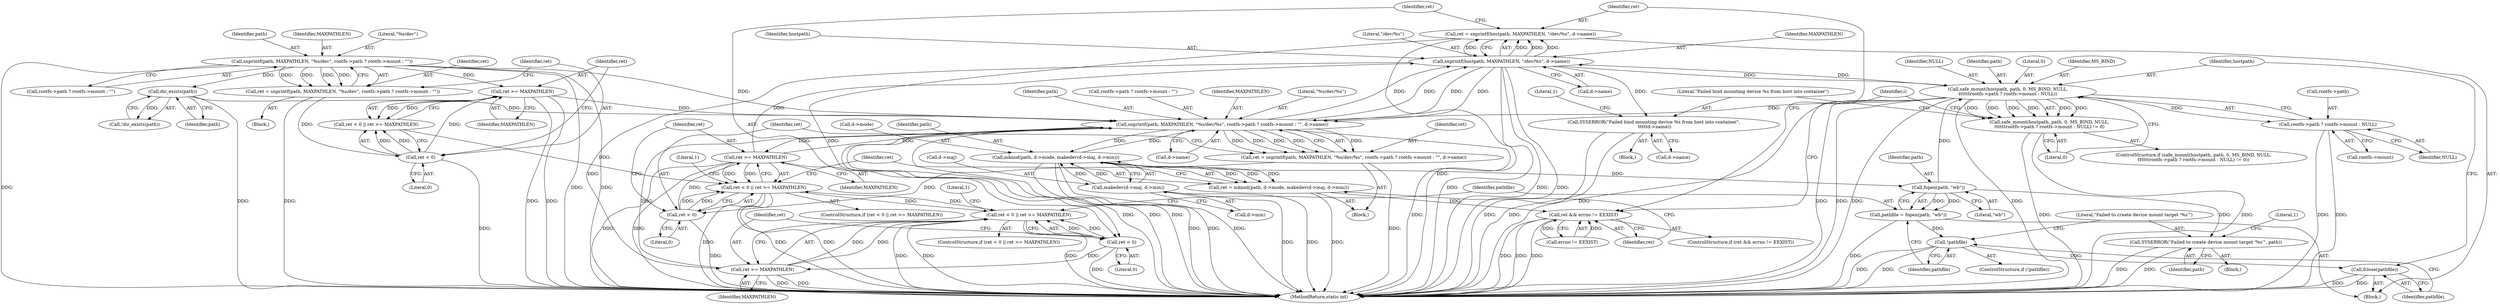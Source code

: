 digraph "0_lxc_592fd47a6245508b79fe6ac819fe6d3b2c1289be_1@API" {
"1000228" [label="(Call,ret = snprintf(hostpath, MAXPATHLEN, \"/dev/%s\", d->name))"];
"1000230" [label="(Call,snprintf(hostpath, MAXPATHLEN, \"/dev/%s\", d->name))"];
"1000267" [label="(Call,safe_mount(hostpath, path, 0, MS_BIND, NULL,\n\t\t\t\t\t\trootfs->path ? rootfs->mount : NULL))"];
"1000250" [label="(Call,fopen(path, \"wb\"))"];
"1000207" [label="(Call,mknod(path, d->mode, makedev(d->maj, d->min)))"];
"1000179" [label="(Call,snprintf(path, MAXPATHLEN, \"%s/dev/%s\", rootfs->path ? rootfs->mount : \"\", d->name))"];
"1000140" [label="(Call,dir_exists(path))"];
"1000112" [label="(Call,snprintf(path, MAXPATHLEN, \"%s/dev\", rootfs->path ? rootfs->mount : \"\"))"];
"1000199" [label="(Call,ret >= MAXPATHLEN)"];
"1000196" [label="(Call,ret < 0)"];
"1000177" [label="(Call,ret = snprintf(path, MAXPATHLEN, \"%s/dev/%s\", rootfs->path ? rootfs->mount : \"\", d->name))"];
"1000242" [label="(Call,ret >= MAXPATHLEN)"];
"1000239" [label="(Call,ret < 0)"];
"1000228" [label="(Call,ret = snprintf(hostpath, MAXPATHLEN, \"/dev/%s\", d->name))"];
"1000129" [label="(Call,ret >= MAXPATHLEN)"];
"1000126" [label="(Call,ret < 0)"];
"1000110" [label="(Call,ret = snprintf(path, MAXPATHLEN, \"%s/dev\", rootfs->path ? rootfs->mount : \"\"))"];
"1000212" [label="(Call,makedev(d->maj, d->min))"];
"1000238" [label="(Call,ret < 0 || ret >= MAXPATHLEN)"];
"1000195" [label="(Call,ret < 0 || ret >= MAXPATHLEN)"];
"1000266" [label="(Call,safe_mount(hostpath, path, 0, MS_BIND, NULL,\n\t\t\t\t\t\trootfs->path ? rootfs->mount : NULL) != 0)"];
"1000273" [label="(Call,rootfs->path ? rootfs->mount : NULL)"];
"1000283" [label="(Call,SYSERROR(\"Failed bind mounting device %s from host into container\",\n \t\t\t\t\td->name))"];
"1000205" [label="(Call,ret = mknod(path, d->mode, makedev(d->maj, d->min)))"];
"1000220" [label="(Call,ret && errno != EEXIST)"];
"1000248" [label="(Call,pathfile = fopen(path, \"wb\"))"];
"1000254" [label="(Call,!pathfile)"];
"1000263" [label="(Call,fclose(pathfile))"];
"1000257" [label="(Call,SYSERROR(\"Failed to create device mount target '%s'\", path))"];
"1000180" [label="(Identifier,path)"];
"1000141" [label="(Identifier,path)"];
"1000169" [label="(Block,)"];
"1000191" [label="(Call,d->name)"];
"1000233" [label="(Literal,\"/dev/%s\")"];
"1000177" [label="(Call,ret = snprintf(path, MAXPATHLEN, \"%s/dev/%s\", rootfs->path ? rootfs->mount : \"\", d->name))"];
"1000183" [label="(Call,rootfs->path ? rootfs->mount : \"\")"];
"1000140" [label="(Call,dir_exists(path))"];
"1000247" [label="(Literal,1)"];
"1000194" [label="(ControlStructure,if (ret < 0 || ret >= MAXPATHLEN))"];
"1000254" [label="(Call,!pathfile)"];
"1000253" [label="(ControlStructure,if (!pathfile))"];
"1000213" [label="(Call,d->maj)"];
"1000274" [label="(Call,rootfs->path)"];
"1000256" [label="(Block,)"];
"1000112" [label="(Call,snprintf(path, MAXPATHLEN, \"%s/dev\", rootfs->path ? rootfs->mount : \"\"))"];
"1000281" [label="(Literal,0)"];
"1000273" [label="(Call,rootfs->path ? rootfs->mount : NULL)"];
"1000212" [label="(Call,makedev(d->maj, d->min))"];
"1000197" [label="(Identifier,ret)"];
"1000269" [label="(Identifier,path)"];
"1000209" [label="(Call,d->mode)"];
"1000220" [label="(Call,ret && errno != EEXIST)"];
"1000277" [label="(Call,rootfs->mount)"];
"1000242" [label="(Call,ret >= MAXPATHLEN)"];
"1000234" [label="(Call,d->name)"];
"1000196" [label="(Call,ret < 0)"];
"1000127" [label="(Identifier,ret)"];
"1000208" [label="(Identifier,path)"];
"1000270" [label="(Literal,0)"];
"1000181" [label="(Identifier,MAXPATHLEN)"];
"1000128" [label="(Literal,0)"];
"1000206" [label="(Identifier,ret)"];
"1000267" [label="(Call,safe_mount(hostpath, path, 0, MS_BIND, NULL,\n\t\t\t\t\t\trootfs->path ? rootfs->mount : NULL))"];
"1000131" [label="(Identifier,MAXPATHLEN)"];
"1000280" [label="(Identifier,NULL)"];
"1000258" [label="(Literal,\"Failed to create device mount target '%s'\")"];
"1000111" [label="(Identifier,ret)"];
"1000284" [label="(Literal,\"Failed bind mounting device %s from host into container\")"];
"1000198" [label="(Literal,0)"];
"1000239" [label="(Call,ret < 0)"];
"1000250" [label="(Call,fopen(path, \"wb\"))"];
"1000265" [label="(ControlStructure,if (safe_mount(hostpath, path, 0, MS_BIND, NULL,\n\t\t\t\t\t\trootfs->path ? rootfs->mount : NULL) != 0))"];
"1000126" [label="(Call,ret < 0)"];
"1000232" [label="(Identifier,MAXPATHLEN)"];
"1000283" [label="(Call,SYSERROR(\"Failed bind mounting device %s from host into container\",\n \t\t\t\t\td->name))"];
"1000168" [label="(Identifier,i)"];
"1000230" [label="(Call,snprintf(hostpath, MAXPATHLEN, \"/dev/%s\", d->name))"];
"1000116" [label="(Call,rootfs->path ? rootfs->mount : \"\")"];
"1000263" [label="(Call,fclose(pathfile))"];
"1000251" [label="(Identifier,path)"];
"1000231" [label="(Identifier,hostpath)"];
"1000110" [label="(Call,ret = snprintf(path, MAXPATHLEN, \"%s/dev\", rootfs->path ? rootfs->mount : \"\"))"];
"1000244" [label="(Identifier,MAXPATHLEN)"];
"1000282" [label="(Block,)"];
"1000285" [label="(Call,d->name)"];
"1000130" [label="(Identifier,ret)"];
"1000248" [label="(Call,pathfile = fopen(path, \"wb\"))"];
"1000271" [label="(Identifier,MS_BIND)"];
"1000204" [label="(Literal,1)"];
"1000125" [label="(Call,ret < 0 || ret >= MAXPATHLEN)"];
"1000229" [label="(Identifier,ret)"];
"1000182" [label="(Literal,\"%s/dev/%s\")"];
"1000195" [label="(Call,ret < 0 || ret >= MAXPATHLEN)"];
"1000272" [label="(Identifier,NULL)"];
"1000238" [label="(Call,ret < 0 || ret >= MAXPATHLEN)"];
"1000113" [label="(Identifier,path)"];
"1000199" [label="(Call,ret >= MAXPATHLEN)"];
"1000237" [label="(ControlStructure,if (ret < 0 || ret >= MAXPATHLEN))"];
"1000240" [label="(Identifier,ret)"];
"1000219" [label="(ControlStructure,if (ret && errno != EEXIST))"];
"1000201" [label="(Identifier,MAXPATHLEN)"];
"1000249" [label="(Identifier,pathfile)"];
"1000222" [label="(Call,errno != EEXIST)"];
"1000266" [label="(Call,safe_mount(hostpath, path, 0, MS_BIND, NULL,\n\t\t\t\t\t\trootfs->path ? rootfs->mount : NULL) != 0)"];
"1000205" [label="(Call,ret = mknod(path, d->mode, makedev(d->maj, d->min)))"];
"1000216" [label="(Call,d->min)"];
"1000139" [label="(Call,!dir_exists(path))"];
"1000241" [label="(Literal,0)"];
"1000228" [label="(Call,ret = snprintf(hostpath, MAXPATHLEN, \"/dev/%s\", d->name))"];
"1000103" [label="(Block,)"];
"1000221" [label="(Identifier,ret)"];
"1000114" [label="(Identifier,MAXPATHLEN)"];
"1000243" [label="(Identifier,ret)"];
"1000257" [label="(Call,SYSERROR(\"Failed to create device mount target '%s'\", path))"];
"1000200" [label="(Identifier,ret)"];
"1000225" [label="(Block,)"];
"1000207" [label="(Call,mknod(path, d->mode, makedev(d->maj, d->min)))"];
"1000179" [label="(Call,snprintf(path, MAXPATHLEN, \"%s/dev/%s\", rootfs->path ? rootfs->mount : \"\", d->name))"];
"1000262" [label="(Literal,1)"];
"1000297" [label="(MethodReturn,static int)"];
"1000178" [label="(Identifier,ret)"];
"1000264" [label="(Identifier,pathfile)"];
"1000115" [label="(Literal,\"%s/dev\")"];
"1000129" [label="(Call,ret >= MAXPATHLEN)"];
"1000290" [label="(Literal,1)"];
"1000259" [label="(Identifier,path)"];
"1000268" [label="(Identifier,hostpath)"];
"1000252" [label="(Literal,\"wb\")"];
"1000255" [label="(Identifier,pathfile)"];
"1000228" -> "1000225"  [label="AST: "];
"1000228" -> "1000230"  [label="CFG: "];
"1000229" -> "1000228"  [label="AST: "];
"1000230" -> "1000228"  [label="AST: "];
"1000240" -> "1000228"  [label="CFG: "];
"1000228" -> "1000297"  [label="DDG: "];
"1000230" -> "1000228"  [label="DDG: "];
"1000230" -> "1000228"  [label="DDG: "];
"1000230" -> "1000228"  [label="DDG: "];
"1000230" -> "1000228"  [label="DDG: "];
"1000228" -> "1000239"  [label="DDG: "];
"1000230" -> "1000234"  [label="CFG: "];
"1000231" -> "1000230"  [label="AST: "];
"1000232" -> "1000230"  [label="AST: "];
"1000233" -> "1000230"  [label="AST: "];
"1000234" -> "1000230"  [label="AST: "];
"1000230" -> "1000297"  [label="DDG: "];
"1000230" -> "1000297"  [label="DDG: "];
"1000230" -> "1000297"  [label="DDG: "];
"1000230" -> "1000179"  [label="DDG: "];
"1000230" -> "1000179"  [label="DDG: "];
"1000267" -> "1000230"  [label="DDG: "];
"1000199" -> "1000230"  [label="DDG: "];
"1000179" -> "1000230"  [label="DDG: "];
"1000179" -> "1000230"  [label="DDG: "];
"1000230" -> "1000242"  [label="DDG: "];
"1000230" -> "1000267"  [label="DDG: "];
"1000230" -> "1000283"  [label="DDG: "];
"1000267" -> "1000266"  [label="AST: "];
"1000267" -> "1000273"  [label="CFG: "];
"1000268" -> "1000267"  [label="AST: "];
"1000269" -> "1000267"  [label="AST: "];
"1000270" -> "1000267"  [label="AST: "];
"1000271" -> "1000267"  [label="AST: "];
"1000272" -> "1000267"  [label="AST: "];
"1000273" -> "1000267"  [label="AST: "];
"1000281" -> "1000267"  [label="CFG: "];
"1000267" -> "1000297"  [label="DDG: "];
"1000267" -> "1000297"  [label="DDG: "];
"1000267" -> "1000297"  [label="DDG: "];
"1000267" -> "1000297"  [label="DDG: "];
"1000267" -> "1000297"  [label="DDG: "];
"1000267" -> "1000179"  [label="DDG: "];
"1000267" -> "1000266"  [label="DDG: "];
"1000267" -> "1000266"  [label="DDG: "];
"1000267" -> "1000266"  [label="DDG: "];
"1000267" -> "1000266"  [label="DDG: "];
"1000267" -> "1000266"  [label="DDG: "];
"1000267" -> "1000266"  [label="DDG: "];
"1000250" -> "1000267"  [label="DDG: "];
"1000267" -> "1000273"  [label="DDG: "];
"1000250" -> "1000248"  [label="AST: "];
"1000250" -> "1000252"  [label="CFG: "];
"1000251" -> "1000250"  [label="AST: "];
"1000252" -> "1000250"  [label="AST: "];
"1000248" -> "1000250"  [label="CFG: "];
"1000250" -> "1000248"  [label="DDG: "];
"1000250" -> "1000248"  [label="DDG: "];
"1000207" -> "1000250"  [label="DDG: "];
"1000250" -> "1000257"  [label="DDG: "];
"1000207" -> "1000205"  [label="AST: "];
"1000207" -> "1000212"  [label="CFG: "];
"1000208" -> "1000207"  [label="AST: "];
"1000209" -> "1000207"  [label="AST: "];
"1000212" -> "1000207"  [label="AST: "];
"1000205" -> "1000207"  [label="CFG: "];
"1000207" -> "1000297"  [label="DDG: "];
"1000207" -> "1000297"  [label="DDG: "];
"1000207" -> "1000297"  [label="DDG: "];
"1000207" -> "1000179"  [label="DDG: "];
"1000207" -> "1000205"  [label="DDG: "];
"1000207" -> "1000205"  [label="DDG: "];
"1000207" -> "1000205"  [label="DDG: "];
"1000179" -> "1000207"  [label="DDG: "];
"1000212" -> "1000207"  [label="DDG: "];
"1000212" -> "1000207"  [label="DDG: "];
"1000179" -> "1000177"  [label="AST: "];
"1000179" -> "1000191"  [label="CFG: "];
"1000180" -> "1000179"  [label="AST: "];
"1000181" -> "1000179"  [label="AST: "];
"1000182" -> "1000179"  [label="AST: "];
"1000183" -> "1000179"  [label="AST: "];
"1000191" -> "1000179"  [label="AST: "];
"1000177" -> "1000179"  [label="CFG: "];
"1000179" -> "1000297"  [label="DDG: "];
"1000179" -> "1000297"  [label="DDG: "];
"1000179" -> "1000297"  [label="DDG: "];
"1000179" -> "1000297"  [label="DDG: "];
"1000179" -> "1000177"  [label="DDG: "];
"1000179" -> "1000177"  [label="DDG: "];
"1000179" -> "1000177"  [label="DDG: "];
"1000179" -> "1000177"  [label="DDG: "];
"1000179" -> "1000177"  [label="DDG: "];
"1000140" -> "1000179"  [label="DDG: "];
"1000199" -> "1000179"  [label="DDG: "];
"1000112" -> "1000179"  [label="DDG: "];
"1000242" -> "1000179"  [label="DDG: "];
"1000129" -> "1000179"  [label="DDG: "];
"1000179" -> "1000199"  [label="DDG: "];
"1000140" -> "1000139"  [label="AST: "];
"1000140" -> "1000141"  [label="CFG: "];
"1000141" -> "1000140"  [label="AST: "];
"1000139" -> "1000140"  [label="CFG: "];
"1000140" -> "1000297"  [label="DDG: "];
"1000140" -> "1000139"  [label="DDG: "];
"1000112" -> "1000140"  [label="DDG: "];
"1000112" -> "1000110"  [label="AST: "];
"1000112" -> "1000116"  [label="CFG: "];
"1000113" -> "1000112"  [label="AST: "];
"1000114" -> "1000112"  [label="AST: "];
"1000115" -> "1000112"  [label="AST: "];
"1000116" -> "1000112"  [label="AST: "];
"1000110" -> "1000112"  [label="CFG: "];
"1000112" -> "1000297"  [label="DDG: "];
"1000112" -> "1000297"  [label="DDG: "];
"1000112" -> "1000297"  [label="DDG: "];
"1000112" -> "1000110"  [label="DDG: "];
"1000112" -> "1000110"  [label="DDG: "];
"1000112" -> "1000110"  [label="DDG: "];
"1000112" -> "1000110"  [label="DDG: "];
"1000112" -> "1000129"  [label="DDG: "];
"1000199" -> "1000195"  [label="AST: "];
"1000199" -> "1000201"  [label="CFG: "];
"1000200" -> "1000199"  [label="AST: "];
"1000201" -> "1000199"  [label="AST: "];
"1000195" -> "1000199"  [label="CFG: "];
"1000199" -> "1000297"  [label="DDG: "];
"1000199" -> "1000297"  [label="DDG: "];
"1000199" -> "1000195"  [label="DDG: "];
"1000199" -> "1000195"  [label="DDG: "];
"1000196" -> "1000199"  [label="DDG: "];
"1000196" -> "1000195"  [label="AST: "];
"1000196" -> "1000198"  [label="CFG: "];
"1000197" -> "1000196"  [label="AST: "];
"1000198" -> "1000196"  [label="AST: "];
"1000200" -> "1000196"  [label="CFG: "];
"1000195" -> "1000196"  [label="CFG: "];
"1000196" -> "1000297"  [label="DDG: "];
"1000196" -> "1000195"  [label="DDG: "];
"1000196" -> "1000195"  [label="DDG: "];
"1000177" -> "1000196"  [label="DDG: "];
"1000177" -> "1000169"  [label="AST: "];
"1000178" -> "1000177"  [label="AST: "];
"1000197" -> "1000177"  [label="CFG: "];
"1000177" -> "1000297"  [label="DDG: "];
"1000242" -> "1000238"  [label="AST: "];
"1000242" -> "1000244"  [label="CFG: "];
"1000243" -> "1000242"  [label="AST: "];
"1000244" -> "1000242"  [label="AST: "];
"1000238" -> "1000242"  [label="CFG: "];
"1000242" -> "1000297"  [label="DDG: "];
"1000242" -> "1000297"  [label="DDG: "];
"1000242" -> "1000238"  [label="DDG: "];
"1000242" -> "1000238"  [label="DDG: "];
"1000239" -> "1000242"  [label="DDG: "];
"1000239" -> "1000238"  [label="AST: "];
"1000239" -> "1000241"  [label="CFG: "];
"1000240" -> "1000239"  [label="AST: "];
"1000241" -> "1000239"  [label="AST: "];
"1000243" -> "1000239"  [label="CFG: "];
"1000238" -> "1000239"  [label="CFG: "];
"1000239" -> "1000297"  [label="DDG: "];
"1000239" -> "1000238"  [label="DDG: "];
"1000239" -> "1000238"  [label="DDG: "];
"1000129" -> "1000125"  [label="AST: "];
"1000129" -> "1000131"  [label="CFG: "];
"1000130" -> "1000129"  [label="AST: "];
"1000131" -> "1000129"  [label="AST: "];
"1000125" -> "1000129"  [label="CFG: "];
"1000129" -> "1000297"  [label="DDG: "];
"1000129" -> "1000297"  [label="DDG: "];
"1000129" -> "1000125"  [label="DDG: "];
"1000129" -> "1000125"  [label="DDG: "];
"1000126" -> "1000129"  [label="DDG: "];
"1000126" -> "1000125"  [label="AST: "];
"1000126" -> "1000128"  [label="CFG: "];
"1000127" -> "1000126"  [label="AST: "];
"1000128" -> "1000126"  [label="AST: "];
"1000130" -> "1000126"  [label="CFG: "];
"1000125" -> "1000126"  [label="CFG: "];
"1000126" -> "1000297"  [label="DDG: "];
"1000126" -> "1000125"  [label="DDG: "];
"1000126" -> "1000125"  [label="DDG: "];
"1000110" -> "1000126"  [label="DDG: "];
"1000110" -> "1000103"  [label="AST: "];
"1000111" -> "1000110"  [label="AST: "];
"1000127" -> "1000110"  [label="CFG: "];
"1000110" -> "1000297"  [label="DDG: "];
"1000212" -> "1000216"  [label="CFG: "];
"1000213" -> "1000212"  [label="AST: "];
"1000216" -> "1000212"  [label="AST: "];
"1000212" -> "1000297"  [label="DDG: "];
"1000212" -> "1000297"  [label="DDG: "];
"1000238" -> "1000237"  [label="AST: "];
"1000247" -> "1000238"  [label="CFG: "];
"1000249" -> "1000238"  [label="CFG: "];
"1000238" -> "1000297"  [label="DDG: "];
"1000238" -> "1000297"  [label="DDG: "];
"1000238" -> "1000297"  [label="DDG: "];
"1000238" -> "1000195"  [label="DDG: "];
"1000195" -> "1000238"  [label="DDG: "];
"1000195" -> "1000194"  [label="AST: "];
"1000204" -> "1000195"  [label="CFG: "];
"1000206" -> "1000195"  [label="CFG: "];
"1000195" -> "1000297"  [label="DDG: "];
"1000195" -> "1000297"  [label="DDG: "];
"1000195" -> "1000297"  [label="DDG: "];
"1000125" -> "1000195"  [label="DDG: "];
"1000266" -> "1000265"  [label="AST: "];
"1000266" -> "1000281"  [label="CFG: "];
"1000281" -> "1000266"  [label="AST: "];
"1000284" -> "1000266"  [label="CFG: "];
"1000168" -> "1000266"  [label="CFG: "];
"1000266" -> "1000297"  [label="DDG: "];
"1000266" -> "1000297"  [label="DDG: "];
"1000273" -> "1000277"  [label="CFG: "];
"1000273" -> "1000280"  [label="CFG: "];
"1000274" -> "1000273"  [label="AST: "];
"1000277" -> "1000273"  [label="AST: "];
"1000280" -> "1000273"  [label="AST: "];
"1000273" -> "1000297"  [label="DDG: "];
"1000273" -> "1000297"  [label="DDG: "];
"1000283" -> "1000282"  [label="AST: "];
"1000283" -> "1000285"  [label="CFG: "];
"1000284" -> "1000283"  [label="AST: "];
"1000285" -> "1000283"  [label="AST: "];
"1000290" -> "1000283"  [label="CFG: "];
"1000283" -> "1000297"  [label="DDG: "];
"1000283" -> "1000297"  [label="DDG: "];
"1000205" -> "1000169"  [label="AST: "];
"1000206" -> "1000205"  [label="AST: "];
"1000221" -> "1000205"  [label="CFG: "];
"1000205" -> "1000297"  [label="DDG: "];
"1000205" -> "1000220"  [label="DDG: "];
"1000220" -> "1000219"  [label="AST: "];
"1000220" -> "1000221"  [label="CFG: "];
"1000220" -> "1000222"  [label="CFG: "];
"1000221" -> "1000220"  [label="AST: "];
"1000222" -> "1000220"  [label="AST: "];
"1000229" -> "1000220"  [label="CFG: "];
"1000168" -> "1000220"  [label="CFG: "];
"1000220" -> "1000297"  [label="DDG: "];
"1000220" -> "1000297"  [label="DDG: "];
"1000220" -> "1000297"  [label="DDG: "];
"1000222" -> "1000220"  [label="DDG: "];
"1000222" -> "1000220"  [label="DDG: "];
"1000248" -> "1000225"  [label="AST: "];
"1000249" -> "1000248"  [label="AST: "];
"1000255" -> "1000248"  [label="CFG: "];
"1000248" -> "1000297"  [label="DDG: "];
"1000248" -> "1000254"  [label="DDG: "];
"1000254" -> "1000253"  [label="AST: "];
"1000254" -> "1000255"  [label="CFG: "];
"1000255" -> "1000254"  [label="AST: "];
"1000258" -> "1000254"  [label="CFG: "];
"1000264" -> "1000254"  [label="CFG: "];
"1000254" -> "1000297"  [label="DDG: "];
"1000254" -> "1000297"  [label="DDG: "];
"1000254" -> "1000263"  [label="DDG: "];
"1000263" -> "1000225"  [label="AST: "];
"1000263" -> "1000264"  [label="CFG: "];
"1000264" -> "1000263"  [label="AST: "];
"1000268" -> "1000263"  [label="CFG: "];
"1000263" -> "1000297"  [label="DDG: "];
"1000263" -> "1000297"  [label="DDG: "];
"1000257" -> "1000256"  [label="AST: "];
"1000257" -> "1000259"  [label="CFG: "];
"1000258" -> "1000257"  [label="AST: "];
"1000259" -> "1000257"  [label="AST: "];
"1000262" -> "1000257"  [label="CFG: "];
"1000257" -> "1000297"  [label="DDG: "];
"1000257" -> "1000297"  [label="DDG: "];
}
